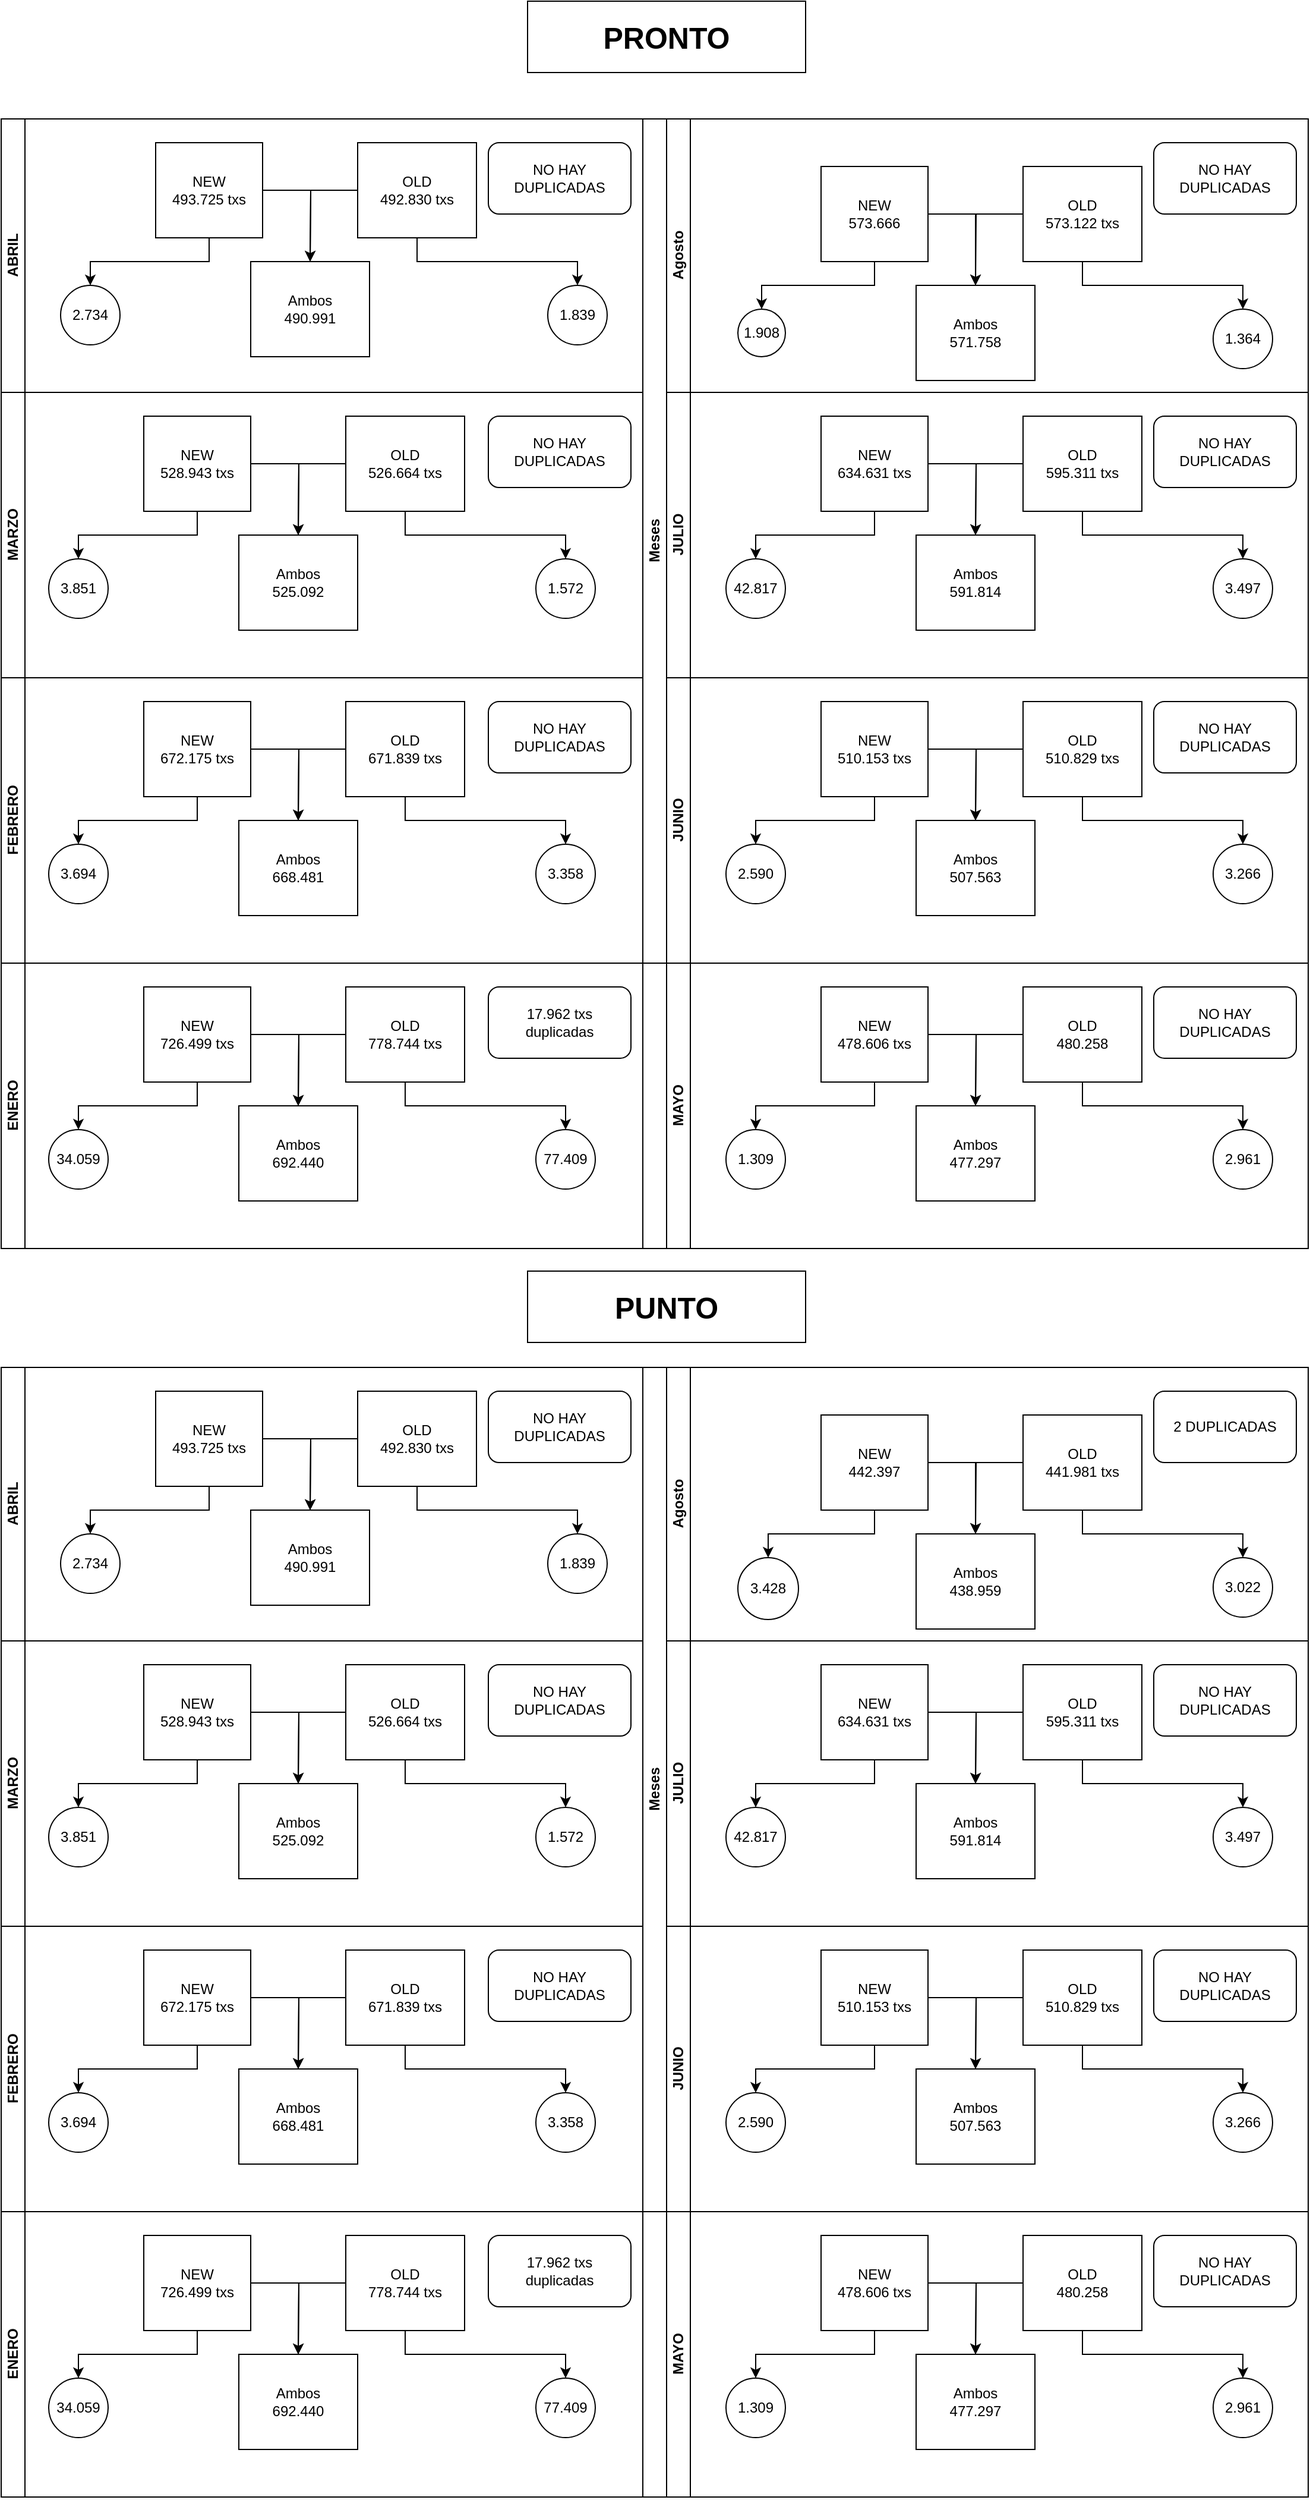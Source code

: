 <mxfile version="21.7.5" type="github">
  <diagram id="prtHgNgQTEPvFCAcTncT" name="Page-1">
    <mxGraphModel dx="2983" dy="1168" grid="0" gridSize="10" guides="1" tooltips="1" connect="1" arrows="1" fold="1" page="0" pageScale="1" pageWidth="827" pageHeight="1169" background="#FFFFFF" math="0" shadow="0">
      <root>
        <mxCell id="0" />
        <mxCell id="1" parent="0" />
        <mxCell id="dNxyNK7c78bLwvsdeMH5-19" value="Meses" style="swimlane;html=1;childLayout=stackLayout;resizeParent=1;resizeParentMax=0;horizontal=0;startSize=20;horizontalStack=0;" parent="1" vertex="1">
          <mxGeometry x="120" y="130" width="560" height="710" as="geometry" />
        </mxCell>
        <mxCell id="dNxyNK7c78bLwvsdeMH5-20" value="Agosto" style="swimlane;html=1;startSize=20;horizontal=0;" parent="dNxyNK7c78bLwvsdeMH5-19" vertex="1">
          <mxGeometry x="20" width="540" height="230" as="geometry">
            <mxRectangle x="20" width="430" height="30" as="alternateBounds" />
          </mxGeometry>
        </mxCell>
        <mxCell id="dNxyNK7c78bLwvsdeMH5-23" value="1.908" style="ellipse;whiteSpace=wrap;html=1;" parent="dNxyNK7c78bLwvsdeMH5-20" vertex="1">
          <mxGeometry x="60" y="160" width="40" height="40" as="geometry" />
        </mxCell>
        <mxCell id="cmb3pofcOGrc_Z4E56Mk-3" style="edgeStyle=orthogonalEdgeStyle;rounded=0;orthogonalLoop=1;jettySize=auto;html=1;exitX=0.5;exitY=1;exitDx=0;exitDy=0;entryX=0.5;entryY=0;entryDx=0;entryDy=0;" parent="dNxyNK7c78bLwvsdeMH5-20" source="dNxyNK7c78bLwvsdeMH5-24" target="dNxyNK7c78bLwvsdeMH5-23" edge="1">
          <mxGeometry relative="1" as="geometry" />
        </mxCell>
        <mxCell id="cmb3pofcOGrc_Z4E56Mk-10" style="edgeStyle=orthogonalEdgeStyle;rounded=0;orthogonalLoop=1;jettySize=auto;html=1;exitX=1;exitY=0.5;exitDx=0;exitDy=0;entryX=0.5;entryY=0;entryDx=0;entryDy=0;" parent="dNxyNK7c78bLwvsdeMH5-20" source="dNxyNK7c78bLwvsdeMH5-24" target="cmb3pofcOGrc_Z4E56Mk-6" edge="1">
          <mxGeometry relative="1" as="geometry" />
        </mxCell>
        <mxCell id="dNxyNK7c78bLwvsdeMH5-24" value="NEW&lt;br&gt;573.666" style="rounded=0;whiteSpace=wrap;html=1;fontFamily=Helvetica;fontSize=12;fontColor=#000000;align=center;" parent="dNxyNK7c78bLwvsdeMH5-20" vertex="1">
          <mxGeometry x="130" y="40" width="90" height="80" as="geometry" />
        </mxCell>
        <mxCell id="cmb3pofcOGrc_Z4E56Mk-5" style="edgeStyle=orthogonalEdgeStyle;rounded=0;orthogonalLoop=1;jettySize=auto;html=1;exitX=0.5;exitY=1;exitDx=0;exitDy=0;entryX=0.5;entryY=0;entryDx=0;entryDy=0;" parent="dNxyNK7c78bLwvsdeMH5-20" source="dNxyNK7c78bLwvsdeMH5-30" target="dNxyNK7c78bLwvsdeMH5-32" edge="1">
          <mxGeometry relative="1" as="geometry" />
        </mxCell>
        <mxCell id="cmb3pofcOGrc_Z4E56Mk-11" style="edgeStyle=orthogonalEdgeStyle;rounded=0;orthogonalLoop=1;jettySize=auto;html=1;exitX=0;exitY=0.5;exitDx=0;exitDy=0;" parent="dNxyNK7c78bLwvsdeMH5-20" source="dNxyNK7c78bLwvsdeMH5-30" edge="1">
          <mxGeometry relative="1" as="geometry">
            <mxPoint x="260" y="140" as="targetPoint" />
          </mxGeometry>
        </mxCell>
        <mxCell id="dNxyNK7c78bLwvsdeMH5-30" value="OLD&lt;br&gt;573.122&amp;nbsp;txs" style="rounded=0;whiteSpace=wrap;html=1;fontFamily=Helvetica;fontSize=12;fontColor=#000000;align=center;" parent="dNxyNK7c78bLwvsdeMH5-20" vertex="1">
          <mxGeometry x="300" y="40" width="100" height="80" as="geometry" />
        </mxCell>
        <mxCell id="dNxyNK7c78bLwvsdeMH5-32" value="1.364" style="ellipse;whiteSpace=wrap;html=1;" parent="dNxyNK7c78bLwvsdeMH5-20" vertex="1">
          <mxGeometry x="460" y="160" width="50" height="50" as="geometry" />
        </mxCell>
        <mxCell id="cmb3pofcOGrc_Z4E56Mk-6" value="Ambos&lt;br&gt;571.758" style="rounded=0;whiteSpace=wrap;html=1;fontFamily=Helvetica;fontSize=12;fontColor=#000000;align=center;" parent="dNxyNK7c78bLwvsdeMH5-20" vertex="1">
          <mxGeometry x="210" y="140" width="100" height="80" as="geometry" />
        </mxCell>
        <mxCell id="cmb3pofcOGrc_Z4E56Mk-22" value="NO HAY DUPLICADAS" style="rounded=1;whiteSpace=wrap;html=1;" parent="dNxyNK7c78bLwvsdeMH5-20" vertex="1">
          <mxGeometry x="410" y="20" width="120" height="60" as="geometry" />
        </mxCell>
        <mxCell id="dNxyNK7c78bLwvsdeMH5-21" value="JULIO&lt;br&gt;" style="swimlane;html=1;startSize=20;horizontal=0;" parent="dNxyNK7c78bLwvsdeMH5-19" vertex="1">
          <mxGeometry x="20" y="230" width="540" height="240" as="geometry" />
        </mxCell>
        <mxCell id="cmb3pofcOGrc_Z4E56Mk-13" value="42.817" style="ellipse;whiteSpace=wrap;html=1;" parent="dNxyNK7c78bLwvsdeMH5-21" vertex="1">
          <mxGeometry x="50" y="140" width="50" height="50" as="geometry" />
        </mxCell>
        <mxCell id="cmb3pofcOGrc_Z4E56Mk-14" style="edgeStyle=orthogonalEdgeStyle;rounded=0;orthogonalLoop=1;jettySize=auto;html=1;exitX=0.5;exitY=1;exitDx=0;exitDy=0;entryX=0.5;entryY=0;entryDx=0;entryDy=0;" parent="dNxyNK7c78bLwvsdeMH5-21" source="cmb3pofcOGrc_Z4E56Mk-16" target="cmb3pofcOGrc_Z4E56Mk-13" edge="1">
          <mxGeometry relative="1" as="geometry" />
        </mxCell>
        <mxCell id="cmb3pofcOGrc_Z4E56Mk-15" style="edgeStyle=orthogonalEdgeStyle;rounded=0;orthogonalLoop=1;jettySize=auto;html=1;exitX=1;exitY=0.5;exitDx=0;exitDy=0;entryX=0.5;entryY=0;entryDx=0;entryDy=0;" parent="dNxyNK7c78bLwvsdeMH5-21" source="cmb3pofcOGrc_Z4E56Mk-16" edge="1">
          <mxGeometry relative="1" as="geometry">
            <mxPoint x="260" y="120" as="targetPoint" />
          </mxGeometry>
        </mxCell>
        <mxCell id="cmb3pofcOGrc_Z4E56Mk-16" value="NEW&lt;br&gt;634.631 txs" style="rounded=0;whiteSpace=wrap;html=1;fontFamily=Helvetica;fontSize=12;fontColor=#000000;align=center;" parent="dNxyNK7c78bLwvsdeMH5-21" vertex="1">
          <mxGeometry x="130" y="20" width="90" height="80" as="geometry" />
        </mxCell>
        <mxCell id="cmb3pofcOGrc_Z4E56Mk-18" style="edgeStyle=orthogonalEdgeStyle;rounded=0;orthogonalLoop=1;jettySize=auto;html=1;exitX=0;exitY=0.5;exitDx=0;exitDy=0;" parent="dNxyNK7c78bLwvsdeMH5-21" source="cmb3pofcOGrc_Z4E56Mk-19" edge="1">
          <mxGeometry relative="1" as="geometry">
            <mxPoint x="260" y="120" as="targetPoint" />
          </mxGeometry>
        </mxCell>
        <mxCell id="cmb3pofcOGrc_Z4E56Mk-19" value="OLD&lt;br&gt;595.311 txs" style="rounded=0;whiteSpace=wrap;html=1;fontFamily=Helvetica;fontSize=12;fontColor=#000000;align=center;" parent="dNxyNK7c78bLwvsdeMH5-21" vertex="1">
          <mxGeometry x="300" y="20" width="100" height="80" as="geometry" />
        </mxCell>
        <mxCell id="cmb3pofcOGrc_Z4E56Mk-20" value="3.497" style="ellipse;whiteSpace=wrap;html=1;" parent="dNxyNK7c78bLwvsdeMH5-21" vertex="1">
          <mxGeometry x="460" y="140" width="50" height="50" as="geometry" />
        </mxCell>
        <mxCell id="cmb3pofcOGrc_Z4E56Mk-17" style="edgeStyle=orthogonalEdgeStyle;rounded=0;orthogonalLoop=1;jettySize=auto;html=1;exitX=0.5;exitY=1;exitDx=0;exitDy=0;entryX=0.5;entryY=0;entryDx=0;entryDy=0;" parent="dNxyNK7c78bLwvsdeMH5-21" source="cmb3pofcOGrc_Z4E56Mk-19" target="cmb3pofcOGrc_Z4E56Mk-20" edge="1">
          <mxGeometry relative="1" as="geometry" />
        </mxCell>
        <mxCell id="cmb3pofcOGrc_Z4E56Mk-23" value="NO HAY DUPLICADAS" style="rounded=1;whiteSpace=wrap;html=1;" parent="dNxyNK7c78bLwvsdeMH5-21" vertex="1">
          <mxGeometry x="410" y="20" width="120" height="60" as="geometry" />
        </mxCell>
        <mxCell id="cmb3pofcOGrc_Z4E56Mk-24" value="Ambos&lt;br&gt;591.814" style="rounded=0;whiteSpace=wrap;html=1;fontFamily=Helvetica;fontSize=12;fontColor=#000000;align=center;" parent="dNxyNK7c78bLwvsdeMH5-21" vertex="1">
          <mxGeometry x="210" y="120" width="100" height="80" as="geometry" />
        </mxCell>
        <mxCell id="dNxyNK7c78bLwvsdeMH5-22" value="JUNIO" style="swimlane;html=1;startSize=20;horizontal=0;" parent="dNxyNK7c78bLwvsdeMH5-19" vertex="1">
          <mxGeometry x="20" y="470" width="540" height="240" as="geometry" />
        </mxCell>
        <mxCell id="cmb3pofcOGrc_Z4E56Mk-25" value="2.590" style="ellipse;whiteSpace=wrap;html=1;" parent="dNxyNK7c78bLwvsdeMH5-22" vertex="1">
          <mxGeometry x="50" y="140" width="50" height="50" as="geometry" />
        </mxCell>
        <mxCell id="cmb3pofcOGrc_Z4E56Mk-26" style="edgeStyle=orthogonalEdgeStyle;rounded=0;orthogonalLoop=1;jettySize=auto;html=1;exitX=0.5;exitY=1;exitDx=0;exitDy=0;entryX=0.5;entryY=0;entryDx=0;entryDy=0;" parent="dNxyNK7c78bLwvsdeMH5-22" source="cmb3pofcOGrc_Z4E56Mk-28" target="cmb3pofcOGrc_Z4E56Mk-25" edge="1">
          <mxGeometry relative="1" as="geometry" />
        </mxCell>
        <mxCell id="cmb3pofcOGrc_Z4E56Mk-27" style="edgeStyle=orthogonalEdgeStyle;rounded=0;orthogonalLoop=1;jettySize=auto;html=1;exitX=1;exitY=0.5;exitDx=0;exitDy=0;entryX=0.5;entryY=0;entryDx=0;entryDy=0;" parent="dNxyNK7c78bLwvsdeMH5-22" source="cmb3pofcOGrc_Z4E56Mk-28" edge="1">
          <mxGeometry relative="1" as="geometry">
            <mxPoint x="260" y="120" as="targetPoint" />
          </mxGeometry>
        </mxCell>
        <mxCell id="cmb3pofcOGrc_Z4E56Mk-28" value="NEW&lt;br&gt;510.153 txs" style="rounded=0;whiteSpace=wrap;html=1;fontFamily=Helvetica;fontSize=12;fontColor=#000000;align=center;" parent="dNxyNK7c78bLwvsdeMH5-22" vertex="1">
          <mxGeometry x="130" y="20" width="90" height="80" as="geometry" />
        </mxCell>
        <mxCell id="cmb3pofcOGrc_Z4E56Mk-29" style="edgeStyle=orthogonalEdgeStyle;rounded=0;orthogonalLoop=1;jettySize=auto;html=1;exitX=0;exitY=0.5;exitDx=0;exitDy=0;" parent="dNxyNK7c78bLwvsdeMH5-22" source="cmb3pofcOGrc_Z4E56Mk-30" edge="1">
          <mxGeometry relative="1" as="geometry">
            <mxPoint x="260" y="120" as="targetPoint" />
          </mxGeometry>
        </mxCell>
        <mxCell id="cmb3pofcOGrc_Z4E56Mk-30" value="OLD&lt;br&gt;510.829 txs" style="rounded=0;whiteSpace=wrap;html=1;fontFamily=Helvetica;fontSize=12;fontColor=#000000;align=center;" parent="dNxyNK7c78bLwvsdeMH5-22" vertex="1">
          <mxGeometry x="300" y="20" width="100" height="80" as="geometry" />
        </mxCell>
        <mxCell id="cmb3pofcOGrc_Z4E56Mk-31" value="3.266" style="ellipse;whiteSpace=wrap;html=1;" parent="dNxyNK7c78bLwvsdeMH5-22" vertex="1">
          <mxGeometry x="460" y="140" width="50" height="50" as="geometry" />
        </mxCell>
        <mxCell id="cmb3pofcOGrc_Z4E56Mk-32" style="edgeStyle=orthogonalEdgeStyle;rounded=0;orthogonalLoop=1;jettySize=auto;html=1;exitX=0.5;exitY=1;exitDx=0;exitDy=0;entryX=0.5;entryY=0;entryDx=0;entryDy=0;" parent="dNxyNK7c78bLwvsdeMH5-22" source="cmb3pofcOGrc_Z4E56Mk-30" target="cmb3pofcOGrc_Z4E56Mk-31" edge="1">
          <mxGeometry relative="1" as="geometry" />
        </mxCell>
        <mxCell id="cmb3pofcOGrc_Z4E56Mk-33" value="NO HAY DUPLICADAS" style="rounded=1;whiteSpace=wrap;html=1;" parent="dNxyNK7c78bLwvsdeMH5-22" vertex="1">
          <mxGeometry x="410" y="20" width="120" height="60" as="geometry" />
        </mxCell>
        <mxCell id="cmb3pofcOGrc_Z4E56Mk-34" value="Ambos&lt;br&gt;507.563" style="rounded=0;whiteSpace=wrap;html=1;fontFamily=Helvetica;fontSize=12;fontColor=#000000;align=center;" parent="dNxyNK7c78bLwvsdeMH5-22" vertex="1">
          <mxGeometry x="210" y="120" width="100" height="80" as="geometry" />
        </mxCell>
        <mxCell id="cmb3pofcOGrc_Z4E56Mk-35" value="MAYO" style="swimlane;html=1;startSize=20;horizontal=0;" parent="1" vertex="1">
          <mxGeometry x="140" y="840" width="540" height="240" as="geometry" />
        </mxCell>
        <mxCell id="cmb3pofcOGrc_Z4E56Mk-36" value="1.309" style="ellipse;whiteSpace=wrap;html=1;" parent="cmb3pofcOGrc_Z4E56Mk-35" vertex="1">
          <mxGeometry x="50" y="140" width="50" height="50" as="geometry" />
        </mxCell>
        <mxCell id="cmb3pofcOGrc_Z4E56Mk-37" style="edgeStyle=orthogonalEdgeStyle;rounded=0;orthogonalLoop=1;jettySize=auto;html=1;exitX=0.5;exitY=1;exitDx=0;exitDy=0;entryX=0.5;entryY=0;entryDx=0;entryDy=0;" parent="cmb3pofcOGrc_Z4E56Mk-35" source="cmb3pofcOGrc_Z4E56Mk-39" target="cmb3pofcOGrc_Z4E56Mk-36" edge="1">
          <mxGeometry relative="1" as="geometry" />
        </mxCell>
        <mxCell id="cmb3pofcOGrc_Z4E56Mk-38" style="edgeStyle=orthogonalEdgeStyle;rounded=0;orthogonalLoop=1;jettySize=auto;html=1;exitX=1;exitY=0.5;exitDx=0;exitDy=0;entryX=0.5;entryY=0;entryDx=0;entryDy=0;" parent="cmb3pofcOGrc_Z4E56Mk-35" source="cmb3pofcOGrc_Z4E56Mk-39" edge="1">
          <mxGeometry relative="1" as="geometry">
            <mxPoint x="260" y="120" as="targetPoint" />
          </mxGeometry>
        </mxCell>
        <mxCell id="cmb3pofcOGrc_Z4E56Mk-39" value="NEW&lt;br&gt;478.606 txs" style="rounded=0;whiteSpace=wrap;html=1;fontFamily=Helvetica;fontSize=12;fontColor=#000000;align=center;" parent="cmb3pofcOGrc_Z4E56Mk-35" vertex="1">
          <mxGeometry x="130" y="20" width="90" height="80" as="geometry" />
        </mxCell>
        <mxCell id="cmb3pofcOGrc_Z4E56Mk-40" style="edgeStyle=orthogonalEdgeStyle;rounded=0;orthogonalLoop=1;jettySize=auto;html=1;exitX=0;exitY=0.5;exitDx=0;exitDy=0;" parent="cmb3pofcOGrc_Z4E56Mk-35" source="cmb3pofcOGrc_Z4E56Mk-41" edge="1">
          <mxGeometry relative="1" as="geometry">
            <mxPoint x="260" y="120" as="targetPoint" />
          </mxGeometry>
        </mxCell>
        <mxCell id="cmb3pofcOGrc_Z4E56Mk-41" value="OLD&lt;br&gt;480.258" style="rounded=0;whiteSpace=wrap;html=1;fontFamily=Helvetica;fontSize=12;fontColor=#000000;align=center;" parent="cmb3pofcOGrc_Z4E56Mk-35" vertex="1">
          <mxGeometry x="300" y="20" width="100" height="80" as="geometry" />
        </mxCell>
        <mxCell id="cmb3pofcOGrc_Z4E56Mk-42" value="2.961" style="ellipse;whiteSpace=wrap;html=1;" parent="cmb3pofcOGrc_Z4E56Mk-35" vertex="1">
          <mxGeometry x="460" y="140" width="50" height="50" as="geometry" />
        </mxCell>
        <mxCell id="cmb3pofcOGrc_Z4E56Mk-43" style="edgeStyle=orthogonalEdgeStyle;rounded=0;orthogonalLoop=1;jettySize=auto;html=1;exitX=0.5;exitY=1;exitDx=0;exitDy=0;entryX=0.5;entryY=0;entryDx=0;entryDy=0;" parent="cmb3pofcOGrc_Z4E56Mk-35" source="cmb3pofcOGrc_Z4E56Mk-41" target="cmb3pofcOGrc_Z4E56Mk-42" edge="1">
          <mxGeometry relative="1" as="geometry" />
        </mxCell>
        <mxCell id="cmb3pofcOGrc_Z4E56Mk-44" value="NO HAY DUPLICADAS" style="rounded=1;whiteSpace=wrap;html=1;" parent="cmb3pofcOGrc_Z4E56Mk-35" vertex="1">
          <mxGeometry x="410" y="20" width="120" height="60" as="geometry" />
        </mxCell>
        <mxCell id="cmb3pofcOGrc_Z4E56Mk-45" value="Ambos&lt;br&gt;477.297" style="rounded=0;whiteSpace=wrap;html=1;fontFamily=Helvetica;fontSize=12;fontColor=#000000;align=center;" parent="cmb3pofcOGrc_Z4E56Mk-35" vertex="1">
          <mxGeometry x="210" y="120" width="100" height="80" as="geometry" />
        </mxCell>
        <mxCell id="cmb3pofcOGrc_Z4E56Mk-46" value="ABRIL" style="swimlane;html=1;startSize=20;horizontal=0;" parent="1" vertex="1">
          <mxGeometry x="-420" y="130" width="540" height="230" as="geometry" />
        </mxCell>
        <mxCell id="cmb3pofcOGrc_Z4E56Mk-47" value="2.734" style="ellipse;whiteSpace=wrap;html=1;" parent="cmb3pofcOGrc_Z4E56Mk-46" vertex="1">
          <mxGeometry x="50" y="140" width="50" height="50" as="geometry" />
        </mxCell>
        <mxCell id="cmb3pofcOGrc_Z4E56Mk-48" style="edgeStyle=orthogonalEdgeStyle;rounded=0;orthogonalLoop=1;jettySize=auto;html=1;exitX=0.5;exitY=1;exitDx=0;exitDy=0;entryX=0.5;entryY=0;entryDx=0;entryDy=0;" parent="cmb3pofcOGrc_Z4E56Mk-46" source="cmb3pofcOGrc_Z4E56Mk-50" target="cmb3pofcOGrc_Z4E56Mk-47" edge="1">
          <mxGeometry relative="1" as="geometry" />
        </mxCell>
        <mxCell id="cmb3pofcOGrc_Z4E56Mk-49" style="edgeStyle=orthogonalEdgeStyle;rounded=0;orthogonalLoop=1;jettySize=auto;html=1;exitX=1;exitY=0.5;exitDx=0;exitDy=0;entryX=0.5;entryY=0;entryDx=0;entryDy=0;" parent="cmb3pofcOGrc_Z4E56Mk-46" source="cmb3pofcOGrc_Z4E56Mk-50" edge="1">
          <mxGeometry relative="1" as="geometry">
            <mxPoint x="260" y="120" as="targetPoint" />
          </mxGeometry>
        </mxCell>
        <mxCell id="cmb3pofcOGrc_Z4E56Mk-50" value="NEW&lt;br&gt;493.725 txs" style="rounded=0;whiteSpace=wrap;html=1;fontFamily=Helvetica;fontSize=12;fontColor=#000000;align=center;" parent="cmb3pofcOGrc_Z4E56Mk-46" vertex="1">
          <mxGeometry x="130" y="20" width="90" height="80" as="geometry" />
        </mxCell>
        <mxCell id="cmb3pofcOGrc_Z4E56Mk-51" style="edgeStyle=orthogonalEdgeStyle;rounded=0;orthogonalLoop=1;jettySize=auto;html=1;exitX=0;exitY=0.5;exitDx=0;exitDy=0;" parent="cmb3pofcOGrc_Z4E56Mk-46" source="cmb3pofcOGrc_Z4E56Mk-52" edge="1">
          <mxGeometry relative="1" as="geometry">
            <mxPoint x="260" y="120" as="targetPoint" />
          </mxGeometry>
        </mxCell>
        <mxCell id="cmb3pofcOGrc_Z4E56Mk-52" value="OLD&lt;br&gt;492.830 txs" style="rounded=0;whiteSpace=wrap;html=1;fontFamily=Helvetica;fontSize=12;fontColor=#000000;align=center;" parent="cmb3pofcOGrc_Z4E56Mk-46" vertex="1">
          <mxGeometry x="300" y="20" width="100" height="80" as="geometry" />
        </mxCell>
        <mxCell id="cmb3pofcOGrc_Z4E56Mk-53" value="1.839" style="ellipse;whiteSpace=wrap;html=1;" parent="cmb3pofcOGrc_Z4E56Mk-46" vertex="1">
          <mxGeometry x="460" y="140" width="50" height="50" as="geometry" />
        </mxCell>
        <mxCell id="cmb3pofcOGrc_Z4E56Mk-54" style="edgeStyle=orthogonalEdgeStyle;rounded=0;orthogonalLoop=1;jettySize=auto;html=1;exitX=0.5;exitY=1;exitDx=0;exitDy=0;entryX=0.5;entryY=0;entryDx=0;entryDy=0;" parent="cmb3pofcOGrc_Z4E56Mk-46" source="cmb3pofcOGrc_Z4E56Mk-52" target="cmb3pofcOGrc_Z4E56Mk-53" edge="1">
          <mxGeometry relative="1" as="geometry" />
        </mxCell>
        <mxCell id="cmb3pofcOGrc_Z4E56Mk-55" value="NO HAY DUPLICADAS" style="rounded=1;whiteSpace=wrap;html=1;" parent="cmb3pofcOGrc_Z4E56Mk-46" vertex="1">
          <mxGeometry x="410" y="20" width="120" height="60" as="geometry" />
        </mxCell>
        <mxCell id="cmb3pofcOGrc_Z4E56Mk-56" value="Ambos&lt;br&gt;490.991" style="rounded=0;whiteSpace=wrap;html=1;fontFamily=Helvetica;fontSize=12;fontColor=#000000;align=center;" parent="cmb3pofcOGrc_Z4E56Mk-46" vertex="1">
          <mxGeometry x="210" y="120" width="100" height="80" as="geometry" />
        </mxCell>
        <mxCell id="cmb3pofcOGrc_Z4E56Mk-57" value="MARZO" style="swimlane;html=1;startSize=20;horizontal=0;" parent="1" vertex="1">
          <mxGeometry x="-420" y="360" width="540" height="240" as="geometry">
            <mxRectangle x="-420" y="120" width="40" height="70" as="alternateBounds" />
          </mxGeometry>
        </mxCell>
        <mxCell id="cmb3pofcOGrc_Z4E56Mk-58" value="3.851" style="ellipse;whiteSpace=wrap;html=1;" parent="cmb3pofcOGrc_Z4E56Mk-57" vertex="1">
          <mxGeometry x="40" y="140" width="50" height="50" as="geometry" />
        </mxCell>
        <mxCell id="cmb3pofcOGrc_Z4E56Mk-59" style="edgeStyle=orthogonalEdgeStyle;rounded=0;orthogonalLoop=1;jettySize=auto;html=1;exitX=0.5;exitY=1;exitDx=0;exitDy=0;entryX=0.5;entryY=0;entryDx=0;entryDy=0;" parent="cmb3pofcOGrc_Z4E56Mk-57" source="cmb3pofcOGrc_Z4E56Mk-61" target="cmb3pofcOGrc_Z4E56Mk-58" edge="1">
          <mxGeometry relative="1" as="geometry" />
        </mxCell>
        <mxCell id="cmb3pofcOGrc_Z4E56Mk-60" style="edgeStyle=orthogonalEdgeStyle;rounded=0;orthogonalLoop=1;jettySize=auto;html=1;exitX=1;exitY=0.5;exitDx=0;exitDy=0;entryX=0.5;entryY=0;entryDx=0;entryDy=0;" parent="cmb3pofcOGrc_Z4E56Mk-57" source="cmb3pofcOGrc_Z4E56Mk-61" edge="1">
          <mxGeometry relative="1" as="geometry">
            <mxPoint x="250" y="120" as="targetPoint" />
          </mxGeometry>
        </mxCell>
        <mxCell id="cmb3pofcOGrc_Z4E56Mk-61" value="NEW&lt;br&gt;528.943 txs" style="rounded=0;whiteSpace=wrap;html=1;fontFamily=Helvetica;fontSize=12;fontColor=#000000;align=center;" parent="cmb3pofcOGrc_Z4E56Mk-57" vertex="1">
          <mxGeometry x="120" y="20" width="90" height="80" as="geometry" />
        </mxCell>
        <mxCell id="cmb3pofcOGrc_Z4E56Mk-62" style="edgeStyle=orthogonalEdgeStyle;rounded=0;orthogonalLoop=1;jettySize=auto;html=1;exitX=0;exitY=0.5;exitDx=0;exitDy=0;" parent="cmb3pofcOGrc_Z4E56Mk-57" source="cmb3pofcOGrc_Z4E56Mk-63" edge="1">
          <mxGeometry relative="1" as="geometry">
            <mxPoint x="250" y="120" as="targetPoint" />
          </mxGeometry>
        </mxCell>
        <mxCell id="cmb3pofcOGrc_Z4E56Mk-63" value="OLD&lt;br&gt;526.664 txs" style="rounded=0;whiteSpace=wrap;html=1;fontFamily=Helvetica;fontSize=12;fontColor=#000000;align=center;" parent="cmb3pofcOGrc_Z4E56Mk-57" vertex="1">
          <mxGeometry x="290" y="20" width="100" height="80" as="geometry" />
        </mxCell>
        <mxCell id="cmb3pofcOGrc_Z4E56Mk-64" value="1.572" style="ellipse;whiteSpace=wrap;html=1;" parent="cmb3pofcOGrc_Z4E56Mk-57" vertex="1">
          <mxGeometry x="450" y="140" width="50" height="50" as="geometry" />
        </mxCell>
        <mxCell id="cmb3pofcOGrc_Z4E56Mk-65" style="edgeStyle=orthogonalEdgeStyle;rounded=0;orthogonalLoop=1;jettySize=auto;html=1;exitX=0.5;exitY=1;exitDx=0;exitDy=0;entryX=0.5;entryY=0;entryDx=0;entryDy=0;" parent="cmb3pofcOGrc_Z4E56Mk-57" source="cmb3pofcOGrc_Z4E56Mk-63" target="cmb3pofcOGrc_Z4E56Mk-64" edge="1">
          <mxGeometry relative="1" as="geometry" />
        </mxCell>
        <mxCell id="cmb3pofcOGrc_Z4E56Mk-66" value="NO HAY DUPLICADAS" style="rounded=1;whiteSpace=wrap;html=1;" parent="cmb3pofcOGrc_Z4E56Mk-57" vertex="1">
          <mxGeometry x="410" y="20" width="120" height="60" as="geometry" />
        </mxCell>
        <mxCell id="cmb3pofcOGrc_Z4E56Mk-67" value="Ambos&lt;br&gt;525.092" style="rounded=0;whiteSpace=wrap;html=1;fontFamily=Helvetica;fontSize=12;fontColor=#000000;align=center;" parent="cmb3pofcOGrc_Z4E56Mk-57" vertex="1">
          <mxGeometry x="200" y="120" width="100" height="80" as="geometry" />
        </mxCell>
        <mxCell id="cmb3pofcOGrc_Z4E56Mk-68" value="FEBRERO" style="swimlane;html=1;startSize=20;horizontal=0;" parent="1" vertex="1">
          <mxGeometry x="-420" y="600" width="540" height="240" as="geometry">
            <mxRectangle x="-420" y="120" width="40" height="70" as="alternateBounds" />
          </mxGeometry>
        </mxCell>
        <mxCell id="cmb3pofcOGrc_Z4E56Mk-69" value="3.694" style="ellipse;whiteSpace=wrap;html=1;" parent="cmb3pofcOGrc_Z4E56Mk-68" vertex="1">
          <mxGeometry x="40" y="140" width="50" height="50" as="geometry" />
        </mxCell>
        <mxCell id="cmb3pofcOGrc_Z4E56Mk-70" style="edgeStyle=orthogonalEdgeStyle;rounded=0;orthogonalLoop=1;jettySize=auto;html=1;exitX=0.5;exitY=1;exitDx=0;exitDy=0;entryX=0.5;entryY=0;entryDx=0;entryDy=0;" parent="cmb3pofcOGrc_Z4E56Mk-68" source="cmb3pofcOGrc_Z4E56Mk-72" target="cmb3pofcOGrc_Z4E56Mk-69" edge="1">
          <mxGeometry relative="1" as="geometry" />
        </mxCell>
        <mxCell id="cmb3pofcOGrc_Z4E56Mk-71" style="edgeStyle=orthogonalEdgeStyle;rounded=0;orthogonalLoop=1;jettySize=auto;html=1;exitX=1;exitY=0.5;exitDx=0;exitDy=0;entryX=0.5;entryY=0;entryDx=0;entryDy=0;" parent="cmb3pofcOGrc_Z4E56Mk-68" source="cmb3pofcOGrc_Z4E56Mk-72" edge="1">
          <mxGeometry relative="1" as="geometry">
            <mxPoint x="250" y="120" as="targetPoint" />
          </mxGeometry>
        </mxCell>
        <mxCell id="cmb3pofcOGrc_Z4E56Mk-72" value="NEW&lt;br&gt;672.175 txs" style="rounded=0;whiteSpace=wrap;html=1;fontFamily=Helvetica;fontSize=12;fontColor=#000000;align=center;" parent="cmb3pofcOGrc_Z4E56Mk-68" vertex="1">
          <mxGeometry x="120" y="20" width="90" height="80" as="geometry" />
        </mxCell>
        <mxCell id="cmb3pofcOGrc_Z4E56Mk-73" style="edgeStyle=orthogonalEdgeStyle;rounded=0;orthogonalLoop=1;jettySize=auto;html=1;exitX=0;exitY=0.5;exitDx=0;exitDy=0;" parent="cmb3pofcOGrc_Z4E56Mk-68" source="cmb3pofcOGrc_Z4E56Mk-74" edge="1">
          <mxGeometry relative="1" as="geometry">
            <mxPoint x="250" y="120" as="targetPoint" />
          </mxGeometry>
        </mxCell>
        <mxCell id="cmb3pofcOGrc_Z4E56Mk-74" value="OLD&lt;br&gt;671.839&amp;nbsp;txs" style="rounded=0;whiteSpace=wrap;html=1;fontFamily=Helvetica;fontSize=12;fontColor=#000000;align=center;" parent="cmb3pofcOGrc_Z4E56Mk-68" vertex="1">
          <mxGeometry x="290" y="20" width="100" height="80" as="geometry" />
        </mxCell>
        <mxCell id="cmb3pofcOGrc_Z4E56Mk-75" value="3.358" style="ellipse;whiteSpace=wrap;html=1;" parent="cmb3pofcOGrc_Z4E56Mk-68" vertex="1">
          <mxGeometry x="450" y="140" width="50" height="50" as="geometry" />
        </mxCell>
        <mxCell id="cmb3pofcOGrc_Z4E56Mk-76" style="edgeStyle=orthogonalEdgeStyle;rounded=0;orthogonalLoop=1;jettySize=auto;html=1;exitX=0.5;exitY=1;exitDx=0;exitDy=0;entryX=0.5;entryY=0;entryDx=0;entryDy=0;" parent="cmb3pofcOGrc_Z4E56Mk-68" source="cmb3pofcOGrc_Z4E56Mk-74" target="cmb3pofcOGrc_Z4E56Mk-75" edge="1">
          <mxGeometry relative="1" as="geometry" />
        </mxCell>
        <mxCell id="cmb3pofcOGrc_Z4E56Mk-77" value="NO HAY DUPLICADAS" style="rounded=1;whiteSpace=wrap;html=1;" parent="cmb3pofcOGrc_Z4E56Mk-68" vertex="1">
          <mxGeometry x="410" y="20" width="120" height="60" as="geometry" />
        </mxCell>
        <mxCell id="cmb3pofcOGrc_Z4E56Mk-78" value="Ambos&lt;br&gt;668.481" style="rounded=0;whiteSpace=wrap;html=1;fontFamily=Helvetica;fontSize=12;fontColor=#000000;align=center;" parent="cmb3pofcOGrc_Z4E56Mk-68" vertex="1">
          <mxGeometry x="200" y="120" width="100" height="80" as="geometry" />
        </mxCell>
        <mxCell id="cmb3pofcOGrc_Z4E56Mk-79" value="ENERO" style="swimlane;html=1;startSize=20;horizontal=0;" parent="1" vertex="1">
          <mxGeometry x="-420" y="840" width="540" height="240" as="geometry">
            <mxRectangle x="-420" y="120" width="40" height="70" as="alternateBounds" />
          </mxGeometry>
        </mxCell>
        <mxCell id="cmb3pofcOGrc_Z4E56Mk-80" value="34.059" style="ellipse;whiteSpace=wrap;html=1;" parent="cmb3pofcOGrc_Z4E56Mk-79" vertex="1">
          <mxGeometry x="40" y="140" width="50" height="50" as="geometry" />
        </mxCell>
        <mxCell id="cmb3pofcOGrc_Z4E56Mk-81" style="edgeStyle=orthogonalEdgeStyle;rounded=0;orthogonalLoop=1;jettySize=auto;html=1;exitX=0.5;exitY=1;exitDx=0;exitDy=0;entryX=0.5;entryY=0;entryDx=0;entryDy=0;" parent="cmb3pofcOGrc_Z4E56Mk-79" source="cmb3pofcOGrc_Z4E56Mk-83" target="cmb3pofcOGrc_Z4E56Mk-80" edge="1">
          <mxGeometry relative="1" as="geometry" />
        </mxCell>
        <mxCell id="cmb3pofcOGrc_Z4E56Mk-82" style="edgeStyle=orthogonalEdgeStyle;rounded=0;orthogonalLoop=1;jettySize=auto;html=1;exitX=1;exitY=0.5;exitDx=0;exitDy=0;entryX=0.5;entryY=0;entryDx=0;entryDy=0;" parent="cmb3pofcOGrc_Z4E56Mk-79" source="cmb3pofcOGrc_Z4E56Mk-83" edge="1">
          <mxGeometry relative="1" as="geometry">
            <mxPoint x="250" y="120" as="targetPoint" />
          </mxGeometry>
        </mxCell>
        <mxCell id="cmb3pofcOGrc_Z4E56Mk-83" value="NEW&lt;br&gt;726.499 txs" style="rounded=0;whiteSpace=wrap;html=1;fontFamily=Helvetica;fontSize=12;fontColor=#000000;align=center;" parent="cmb3pofcOGrc_Z4E56Mk-79" vertex="1">
          <mxGeometry x="120" y="20" width="90" height="80" as="geometry" />
        </mxCell>
        <mxCell id="cmb3pofcOGrc_Z4E56Mk-84" style="edgeStyle=orthogonalEdgeStyle;rounded=0;orthogonalLoop=1;jettySize=auto;html=1;exitX=0;exitY=0.5;exitDx=0;exitDy=0;" parent="cmb3pofcOGrc_Z4E56Mk-79" source="cmb3pofcOGrc_Z4E56Mk-85" edge="1">
          <mxGeometry relative="1" as="geometry">
            <mxPoint x="250" y="120" as="targetPoint" />
          </mxGeometry>
        </mxCell>
        <mxCell id="cmb3pofcOGrc_Z4E56Mk-85" value="OLD&lt;br&gt;778.744&amp;nbsp;txs" style="rounded=0;whiteSpace=wrap;html=1;fontFamily=Helvetica;fontSize=12;fontColor=#000000;align=center;" parent="cmb3pofcOGrc_Z4E56Mk-79" vertex="1">
          <mxGeometry x="290" y="20" width="100" height="80" as="geometry" />
        </mxCell>
        <mxCell id="cmb3pofcOGrc_Z4E56Mk-86" value="77.409" style="ellipse;whiteSpace=wrap;html=1;" parent="cmb3pofcOGrc_Z4E56Mk-79" vertex="1">
          <mxGeometry x="450" y="140" width="50" height="50" as="geometry" />
        </mxCell>
        <mxCell id="cmb3pofcOGrc_Z4E56Mk-87" style="edgeStyle=orthogonalEdgeStyle;rounded=0;orthogonalLoop=1;jettySize=auto;html=1;exitX=0.5;exitY=1;exitDx=0;exitDy=0;entryX=0.5;entryY=0;entryDx=0;entryDy=0;" parent="cmb3pofcOGrc_Z4E56Mk-79" source="cmb3pofcOGrc_Z4E56Mk-85" target="cmb3pofcOGrc_Z4E56Mk-86" edge="1">
          <mxGeometry relative="1" as="geometry" />
        </mxCell>
        <mxCell id="cmb3pofcOGrc_Z4E56Mk-88" value="17.962 txs &lt;br&gt;duplicadas" style="rounded=1;whiteSpace=wrap;html=1;" parent="cmb3pofcOGrc_Z4E56Mk-79" vertex="1">
          <mxGeometry x="410" y="20" width="120" height="60" as="geometry" />
        </mxCell>
        <mxCell id="cmb3pofcOGrc_Z4E56Mk-89" value="Ambos&lt;br&gt;692.440" style="rounded=0;whiteSpace=wrap;html=1;fontFamily=Helvetica;fontSize=12;fontColor=#000000;align=center;" parent="cmb3pofcOGrc_Z4E56Mk-79" vertex="1">
          <mxGeometry x="200" y="120" width="100" height="80" as="geometry" />
        </mxCell>
        <mxCell id="cmb3pofcOGrc_Z4E56Mk-92" value="" style="endArrow=none;html=1;rounded=0;exitX=0;exitY=1;exitDx=0;exitDy=0;entryX=1;entryY=1;entryDx=0;entryDy=0;" parent="1" source="cmb3pofcOGrc_Z4E56Mk-35" target="cmb3pofcOGrc_Z4E56Mk-79" edge="1">
          <mxGeometry width="50" height="50" relative="1" as="geometry">
            <mxPoint x="-10" y="920" as="sourcePoint" />
            <mxPoint x="40" y="870" as="targetPoint" />
          </mxGeometry>
        </mxCell>
        <mxCell id="O0cyfB0DOrAMoWL5NbIC-543" value="Meses" style="swimlane;html=1;childLayout=stackLayout;resizeParent=1;resizeParentMax=0;horizontal=0;startSize=20;horizontalStack=0;" vertex="1" parent="1">
          <mxGeometry x="120" y="1180" width="560" height="710" as="geometry" />
        </mxCell>
        <mxCell id="O0cyfB0DOrAMoWL5NbIC-544" value="Agosto" style="swimlane;html=1;startSize=20;horizontal=0;" vertex="1" parent="O0cyfB0DOrAMoWL5NbIC-543">
          <mxGeometry x="20" width="540" height="230" as="geometry">
            <mxRectangle x="20" width="430" height="30" as="alternateBounds" />
          </mxGeometry>
        </mxCell>
        <mxCell id="O0cyfB0DOrAMoWL5NbIC-545" value="3.428" style="ellipse;whiteSpace=wrap;html=1;" vertex="1" parent="O0cyfB0DOrAMoWL5NbIC-544">
          <mxGeometry x="60" y="160" width="51" height="52" as="geometry" />
        </mxCell>
        <mxCell id="O0cyfB0DOrAMoWL5NbIC-546" style="edgeStyle=orthogonalEdgeStyle;rounded=0;orthogonalLoop=1;jettySize=auto;html=1;exitX=0.5;exitY=1;exitDx=0;exitDy=0;entryX=0.5;entryY=0;entryDx=0;entryDy=0;" edge="1" parent="O0cyfB0DOrAMoWL5NbIC-544" source="O0cyfB0DOrAMoWL5NbIC-548" target="O0cyfB0DOrAMoWL5NbIC-545">
          <mxGeometry relative="1" as="geometry" />
        </mxCell>
        <mxCell id="O0cyfB0DOrAMoWL5NbIC-547" style="edgeStyle=orthogonalEdgeStyle;rounded=0;orthogonalLoop=1;jettySize=auto;html=1;exitX=1;exitY=0.5;exitDx=0;exitDy=0;entryX=0.5;entryY=0;entryDx=0;entryDy=0;" edge="1" parent="O0cyfB0DOrAMoWL5NbIC-544" source="O0cyfB0DOrAMoWL5NbIC-548" target="O0cyfB0DOrAMoWL5NbIC-553">
          <mxGeometry relative="1" as="geometry" />
        </mxCell>
        <mxCell id="O0cyfB0DOrAMoWL5NbIC-548" value="NEW&lt;br&gt;442.397" style="rounded=0;whiteSpace=wrap;html=1;fontFamily=Helvetica;fontSize=12;fontColor=#000000;align=center;" vertex="1" parent="O0cyfB0DOrAMoWL5NbIC-544">
          <mxGeometry x="130" y="40" width="90" height="80" as="geometry" />
        </mxCell>
        <mxCell id="O0cyfB0DOrAMoWL5NbIC-549" style="edgeStyle=orthogonalEdgeStyle;rounded=0;orthogonalLoop=1;jettySize=auto;html=1;exitX=0.5;exitY=1;exitDx=0;exitDy=0;entryX=0.5;entryY=0;entryDx=0;entryDy=0;" edge="1" parent="O0cyfB0DOrAMoWL5NbIC-544" source="O0cyfB0DOrAMoWL5NbIC-551" target="O0cyfB0DOrAMoWL5NbIC-552">
          <mxGeometry relative="1" as="geometry" />
        </mxCell>
        <mxCell id="O0cyfB0DOrAMoWL5NbIC-550" style="edgeStyle=orthogonalEdgeStyle;rounded=0;orthogonalLoop=1;jettySize=auto;html=1;exitX=0;exitY=0.5;exitDx=0;exitDy=0;" edge="1" parent="O0cyfB0DOrAMoWL5NbIC-544" source="O0cyfB0DOrAMoWL5NbIC-551">
          <mxGeometry relative="1" as="geometry">
            <mxPoint x="260" y="140" as="targetPoint" />
          </mxGeometry>
        </mxCell>
        <mxCell id="O0cyfB0DOrAMoWL5NbIC-551" value="OLD&lt;br&gt;441.981 txs" style="rounded=0;whiteSpace=wrap;html=1;fontFamily=Helvetica;fontSize=12;fontColor=#000000;align=center;" vertex="1" parent="O0cyfB0DOrAMoWL5NbIC-544">
          <mxGeometry x="300" y="40" width="100" height="80" as="geometry" />
        </mxCell>
        <mxCell id="O0cyfB0DOrAMoWL5NbIC-552" value="3.022" style="ellipse;whiteSpace=wrap;html=1;" vertex="1" parent="O0cyfB0DOrAMoWL5NbIC-544">
          <mxGeometry x="460" y="160" width="50" height="50" as="geometry" />
        </mxCell>
        <mxCell id="O0cyfB0DOrAMoWL5NbIC-553" value="Ambos&lt;br&gt;438.959" style="rounded=0;whiteSpace=wrap;html=1;fontFamily=Helvetica;fontSize=12;fontColor=#000000;align=center;" vertex="1" parent="O0cyfB0DOrAMoWL5NbIC-544">
          <mxGeometry x="210" y="140" width="100" height="80" as="geometry" />
        </mxCell>
        <mxCell id="O0cyfB0DOrAMoWL5NbIC-554" value="2 DUPLICADAS" style="rounded=1;whiteSpace=wrap;html=1;" vertex="1" parent="O0cyfB0DOrAMoWL5NbIC-544">
          <mxGeometry x="410" y="20" width="120" height="60" as="geometry" />
        </mxCell>
        <mxCell id="O0cyfB0DOrAMoWL5NbIC-555" value="JULIO&lt;br&gt;" style="swimlane;html=1;startSize=20;horizontal=0;" vertex="1" parent="O0cyfB0DOrAMoWL5NbIC-543">
          <mxGeometry x="20" y="230" width="540" height="240" as="geometry" />
        </mxCell>
        <mxCell id="O0cyfB0DOrAMoWL5NbIC-556" value="42.817" style="ellipse;whiteSpace=wrap;html=1;" vertex="1" parent="O0cyfB0DOrAMoWL5NbIC-555">
          <mxGeometry x="50" y="140" width="50" height="50" as="geometry" />
        </mxCell>
        <mxCell id="O0cyfB0DOrAMoWL5NbIC-557" style="edgeStyle=orthogonalEdgeStyle;rounded=0;orthogonalLoop=1;jettySize=auto;html=1;exitX=0.5;exitY=1;exitDx=0;exitDy=0;entryX=0.5;entryY=0;entryDx=0;entryDy=0;" edge="1" parent="O0cyfB0DOrAMoWL5NbIC-555" source="O0cyfB0DOrAMoWL5NbIC-559" target="O0cyfB0DOrAMoWL5NbIC-556">
          <mxGeometry relative="1" as="geometry" />
        </mxCell>
        <mxCell id="O0cyfB0DOrAMoWL5NbIC-558" style="edgeStyle=orthogonalEdgeStyle;rounded=0;orthogonalLoop=1;jettySize=auto;html=1;exitX=1;exitY=0.5;exitDx=0;exitDy=0;entryX=0.5;entryY=0;entryDx=0;entryDy=0;" edge="1" parent="O0cyfB0DOrAMoWL5NbIC-555" source="O0cyfB0DOrAMoWL5NbIC-559">
          <mxGeometry relative="1" as="geometry">
            <mxPoint x="260" y="120" as="targetPoint" />
          </mxGeometry>
        </mxCell>
        <mxCell id="O0cyfB0DOrAMoWL5NbIC-559" value="NEW&lt;br&gt;634.631 txs" style="rounded=0;whiteSpace=wrap;html=1;fontFamily=Helvetica;fontSize=12;fontColor=#000000;align=center;" vertex="1" parent="O0cyfB0DOrAMoWL5NbIC-555">
          <mxGeometry x="130" y="20" width="90" height="80" as="geometry" />
        </mxCell>
        <mxCell id="O0cyfB0DOrAMoWL5NbIC-560" style="edgeStyle=orthogonalEdgeStyle;rounded=0;orthogonalLoop=1;jettySize=auto;html=1;exitX=0;exitY=0.5;exitDx=0;exitDy=0;" edge="1" parent="O0cyfB0DOrAMoWL5NbIC-555" source="O0cyfB0DOrAMoWL5NbIC-561">
          <mxGeometry relative="1" as="geometry">
            <mxPoint x="260" y="120" as="targetPoint" />
          </mxGeometry>
        </mxCell>
        <mxCell id="O0cyfB0DOrAMoWL5NbIC-561" value="OLD&lt;br&gt;595.311 txs" style="rounded=0;whiteSpace=wrap;html=1;fontFamily=Helvetica;fontSize=12;fontColor=#000000;align=center;" vertex="1" parent="O0cyfB0DOrAMoWL5NbIC-555">
          <mxGeometry x="300" y="20" width="100" height="80" as="geometry" />
        </mxCell>
        <mxCell id="O0cyfB0DOrAMoWL5NbIC-562" value="3.497" style="ellipse;whiteSpace=wrap;html=1;" vertex="1" parent="O0cyfB0DOrAMoWL5NbIC-555">
          <mxGeometry x="460" y="140" width="50" height="50" as="geometry" />
        </mxCell>
        <mxCell id="O0cyfB0DOrAMoWL5NbIC-563" style="edgeStyle=orthogonalEdgeStyle;rounded=0;orthogonalLoop=1;jettySize=auto;html=1;exitX=0.5;exitY=1;exitDx=0;exitDy=0;entryX=0.5;entryY=0;entryDx=0;entryDy=0;" edge="1" parent="O0cyfB0DOrAMoWL5NbIC-555" source="O0cyfB0DOrAMoWL5NbIC-561" target="O0cyfB0DOrAMoWL5NbIC-562">
          <mxGeometry relative="1" as="geometry" />
        </mxCell>
        <mxCell id="O0cyfB0DOrAMoWL5NbIC-564" value="NO HAY DUPLICADAS" style="rounded=1;whiteSpace=wrap;html=1;" vertex="1" parent="O0cyfB0DOrAMoWL5NbIC-555">
          <mxGeometry x="410" y="20" width="120" height="60" as="geometry" />
        </mxCell>
        <mxCell id="O0cyfB0DOrAMoWL5NbIC-565" value="Ambos&lt;br&gt;591.814" style="rounded=0;whiteSpace=wrap;html=1;fontFamily=Helvetica;fontSize=12;fontColor=#000000;align=center;" vertex="1" parent="O0cyfB0DOrAMoWL5NbIC-555">
          <mxGeometry x="210" y="120" width="100" height="80" as="geometry" />
        </mxCell>
        <mxCell id="O0cyfB0DOrAMoWL5NbIC-566" value="JUNIO" style="swimlane;html=1;startSize=20;horizontal=0;" vertex="1" parent="O0cyfB0DOrAMoWL5NbIC-543">
          <mxGeometry x="20" y="470" width="540" height="240" as="geometry" />
        </mxCell>
        <mxCell id="O0cyfB0DOrAMoWL5NbIC-567" value="2.590" style="ellipse;whiteSpace=wrap;html=1;" vertex="1" parent="O0cyfB0DOrAMoWL5NbIC-566">
          <mxGeometry x="50" y="140" width="50" height="50" as="geometry" />
        </mxCell>
        <mxCell id="O0cyfB0DOrAMoWL5NbIC-568" style="edgeStyle=orthogonalEdgeStyle;rounded=0;orthogonalLoop=1;jettySize=auto;html=1;exitX=0.5;exitY=1;exitDx=0;exitDy=0;entryX=0.5;entryY=0;entryDx=0;entryDy=0;" edge="1" parent="O0cyfB0DOrAMoWL5NbIC-566" source="O0cyfB0DOrAMoWL5NbIC-570" target="O0cyfB0DOrAMoWL5NbIC-567">
          <mxGeometry relative="1" as="geometry" />
        </mxCell>
        <mxCell id="O0cyfB0DOrAMoWL5NbIC-569" style="edgeStyle=orthogonalEdgeStyle;rounded=0;orthogonalLoop=1;jettySize=auto;html=1;exitX=1;exitY=0.5;exitDx=0;exitDy=0;entryX=0.5;entryY=0;entryDx=0;entryDy=0;" edge="1" parent="O0cyfB0DOrAMoWL5NbIC-566" source="O0cyfB0DOrAMoWL5NbIC-570">
          <mxGeometry relative="1" as="geometry">
            <mxPoint x="260" y="120" as="targetPoint" />
          </mxGeometry>
        </mxCell>
        <mxCell id="O0cyfB0DOrAMoWL5NbIC-570" value="NEW&lt;br&gt;510.153 txs" style="rounded=0;whiteSpace=wrap;html=1;fontFamily=Helvetica;fontSize=12;fontColor=#000000;align=center;" vertex="1" parent="O0cyfB0DOrAMoWL5NbIC-566">
          <mxGeometry x="130" y="20" width="90" height="80" as="geometry" />
        </mxCell>
        <mxCell id="O0cyfB0DOrAMoWL5NbIC-571" style="edgeStyle=orthogonalEdgeStyle;rounded=0;orthogonalLoop=1;jettySize=auto;html=1;exitX=0;exitY=0.5;exitDx=0;exitDy=0;" edge="1" parent="O0cyfB0DOrAMoWL5NbIC-566" source="O0cyfB0DOrAMoWL5NbIC-572">
          <mxGeometry relative="1" as="geometry">
            <mxPoint x="260" y="120" as="targetPoint" />
          </mxGeometry>
        </mxCell>
        <mxCell id="O0cyfB0DOrAMoWL5NbIC-572" value="OLD&lt;br&gt;510.829 txs" style="rounded=0;whiteSpace=wrap;html=1;fontFamily=Helvetica;fontSize=12;fontColor=#000000;align=center;" vertex="1" parent="O0cyfB0DOrAMoWL5NbIC-566">
          <mxGeometry x="300" y="20" width="100" height="80" as="geometry" />
        </mxCell>
        <mxCell id="O0cyfB0DOrAMoWL5NbIC-573" value="3.266" style="ellipse;whiteSpace=wrap;html=1;" vertex="1" parent="O0cyfB0DOrAMoWL5NbIC-566">
          <mxGeometry x="460" y="140" width="50" height="50" as="geometry" />
        </mxCell>
        <mxCell id="O0cyfB0DOrAMoWL5NbIC-574" style="edgeStyle=orthogonalEdgeStyle;rounded=0;orthogonalLoop=1;jettySize=auto;html=1;exitX=0.5;exitY=1;exitDx=0;exitDy=0;entryX=0.5;entryY=0;entryDx=0;entryDy=0;" edge="1" parent="O0cyfB0DOrAMoWL5NbIC-566" source="O0cyfB0DOrAMoWL5NbIC-572" target="O0cyfB0DOrAMoWL5NbIC-573">
          <mxGeometry relative="1" as="geometry" />
        </mxCell>
        <mxCell id="O0cyfB0DOrAMoWL5NbIC-575" value="NO HAY DUPLICADAS" style="rounded=1;whiteSpace=wrap;html=1;" vertex="1" parent="O0cyfB0DOrAMoWL5NbIC-566">
          <mxGeometry x="410" y="20" width="120" height="60" as="geometry" />
        </mxCell>
        <mxCell id="O0cyfB0DOrAMoWL5NbIC-576" value="Ambos&lt;br&gt;507.563" style="rounded=0;whiteSpace=wrap;html=1;fontFamily=Helvetica;fontSize=12;fontColor=#000000;align=center;" vertex="1" parent="O0cyfB0DOrAMoWL5NbIC-566">
          <mxGeometry x="210" y="120" width="100" height="80" as="geometry" />
        </mxCell>
        <mxCell id="O0cyfB0DOrAMoWL5NbIC-577" value="MAYO" style="swimlane;html=1;startSize=20;horizontal=0;" vertex="1" parent="1">
          <mxGeometry x="140" y="1890" width="540" height="240" as="geometry" />
        </mxCell>
        <mxCell id="O0cyfB0DOrAMoWL5NbIC-578" value="1.309" style="ellipse;whiteSpace=wrap;html=1;" vertex="1" parent="O0cyfB0DOrAMoWL5NbIC-577">
          <mxGeometry x="50" y="140" width="50" height="50" as="geometry" />
        </mxCell>
        <mxCell id="O0cyfB0DOrAMoWL5NbIC-579" style="edgeStyle=orthogonalEdgeStyle;rounded=0;orthogonalLoop=1;jettySize=auto;html=1;exitX=0.5;exitY=1;exitDx=0;exitDy=0;entryX=0.5;entryY=0;entryDx=0;entryDy=0;" edge="1" parent="O0cyfB0DOrAMoWL5NbIC-577" source="O0cyfB0DOrAMoWL5NbIC-581" target="O0cyfB0DOrAMoWL5NbIC-578">
          <mxGeometry relative="1" as="geometry" />
        </mxCell>
        <mxCell id="O0cyfB0DOrAMoWL5NbIC-580" style="edgeStyle=orthogonalEdgeStyle;rounded=0;orthogonalLoop=1;jettySize=auto;html=1;exitX=1;exitY=0.5;exitDx=0;exitDy=0;entryX=0.5;entryY=0;entryDx=0;entryDy=0;" edge="1" parent="O0cyfB0DOrAMoWL5NbIC-577" source="O0cyfB0DOrAMoWL5NbIC-581">
          <mxGeometry relative="1" as="geometry">
            <mxPoint x="260" y="120" as="targetPoint" />
          </mxGeometry>
        </mxCell>
        <mxCell id="O0cyfB0DOrAMoWL5NbIC-581" value="NEW&lt;br&gt;478.606 txs" style="rounded=0;whiteSpace=wrap;html=1;fontFamily=Helvetica;fontSize=12;fontColor=#000000;align=center;" vertex="1" parent="O0cyfB0DOrAMoWL5NbIC-577">
          <mxGeometry x="130" y="20" width="90" height="80" as="geometry" />
        </mxCell>
        <mxCell id="O0cyfB0DOrAMoWL5NbIC-582" style="edgeStyle=orthogonalEdgeStyle;rounded=0;orthogonalLoop=1;jettySize=auto;html=1;exitX=0;exitY=0.5;exitDx=0;exitDy=0;" edge="1" parent="O0cyfB0DOrAMoWL5NbIC-577" source="O0cyfB0DOrAMoWL5NbIC-583">
          <mxGeometry relative="1" as="geometry">
            <mxPoint x="260" y="120" as="targetPoint" />
          </mxGeometry>
        </mxCell>
        <mxCell id="O0cyfB0DOrAMoWL5NbIC-583" value="OLD&lt;br&gt;480.258" style="rounded=0;whiteSpace=wrap;html=1;fontFamily=Helvetica;fontSize=12;fontColor=#000000;align=center;" vertex="1" parent="O0cyfB0DOrAMoWL5NbIC-577">
          <mxGeometry x="300" y="20" width="100" height="80" as="geometry" />
        </mxCell>
        <mxCell id="O0cyfB0DOrAMoWL5NbIC-584" value="2.961" style="ellipse;whiteSpace=wrap;html=1;" vertex="1" parent="O0cyfB0DOrAMoWL5NbIC-577">
          <mxGeometry x="460" y="140" width="50" height="50" as="geometry" />
        </mxCell>
        <mxCell id="O0cyfB0DOrAMoWL5NbIC-585" style="edgeStyle=orthogonalEdgeStyle;rounded=0;orthogonalLoop=1;jettySize=auto;html=1;exitX=0.5;exitY=1;exitDx=0;exitDy=0;entryX=0.5;entryY=0;entryDx=0;entryDy=0;" edge="1" parent="O0cyfB0DOrAMoWL5NbIC-577" source="O0cyfB0DOrAMoWL5NbIC-583" target="O0cyfB0DOrAMoWL5NbIC-584">
          <mxGeometry relative="1" as="geometry" />
        </mxCell>
        <mxCell id="O0cyfB0DOrAMoWL5NbIC-586" value="NO HAY DUPLICADAS" style="rounded=1;whiteSpace=wrap;html=1;" vertex="1" parent="O0cyfB0DOrAMoWL5NbIC-577">
          <mxGeometry x="410" y="20" width="120" height="60" as="geometry" />
        </mxCell>
        <mxCell id="O0cyfB0DOrAMoWL5NbIC-587" value="Ambos&lt;br&gt;477.297" style="rounded=0;whiteSpace=wrap;html=1;fontFamily=Helvetica;fontSize=12;fontColor=#000000;align=center;" vertex="1" parent="O0cyfB0DOrAMoWL5NbIC-577">
          <mxGeometry x="210" y="120" width="100" height="80" as="geometry" />
        </mxCell>
        <mxCell id="O0cyfB0DOrAMoWL5NbIC-588" value="ABRIL" style="swimlane;html=1;startSize=20;horizontal=0;" vertex="1" parent="1">
          <mxGeometry x="-420" y="1180" width="540" height="230" as="geometry" />
        </mxCell>
        <mxCell id="O0cyfB0DOrAMoWL5NbIC-589" value="2.734" style="ellipse;whiteSpace=wrap;html=1;" vertex="1" parent="O0cyfB0DOrAMoWL5NbIC-588">
          <mxGeometry x="50" y="140" width="50" height="50" as="geometry" />
        </mxCell>
        <mxCell id="O0cyfB0DOrAMoWL5NbIC-590" style="edgeStyle=orthogonalEdgeStyle;rounded=0;orthogonalLoop=1;jettySize=auto;html=1;exitX=0.5;exitY=1;exitDx=0;exitDy=0;entryX=0.5;entryY=0;entryDx=0;entryDy=0;" edge="1" parent="O0cyfB0DOrAMoWL5NbIC-588" source="O0cyfB0DOrAMoWL5NbIC-592" target="O0cyfB0DOrAMoWL5NbIC-589">
          <mxGeometry relative="1" as="geometry" />
        </mxCell>
        <mxCell id="O0cyfB0DOrAMoWL5NbIC-591" style="edgeStyle=orthogonalEdgeStyle;rounded=0;orthogonalLoop=1;jettySize=auto;html=1;exitX=1;exitY=0.5;exitDx=0;exitDy=0;entryX=0.5;entryY=0;entryDx=0;entryDy=0;" edge="1" parent="O0cyfB0DOrAMoWL5NbIC-588" source="O0cyfB0DOrAMoWL5NbIC-592">
          <mxGeometry relative="1" as="geometry">
            <mxPoint x="260" y="120" as="targetPoint" />
          </mxGeometry>
        </mxCell>
        <mxCell id="O0cyfB0DOrAMoWL5NbIC-592" value="NEW&lt;br&gt;493.725 txs" style="rounded=0;whiteSpace=wrap;html=1;fontFamily=Helvetica;fontSize=12;fontColor=#000000;align=center;" vertex="1" parent="O0cyfB0DOrAMoWL5NbIC-588">
          <mxGeometry x="130" y="20" width="90" height="80" as="geometry" />
        </mxCell>
        <mxCell id="O0cyfB0DOrAMoWL5NbIC-593" style="edgeStyle=orthogonalEdgeStyle;rounded=0;orthogonalLoop=1;jettySize=auto;html=1;exitX=0;exitY=0.5;exitDx=0;exitDy=0;" edge="1" parent="O0cyfB0DOrAMoWL5NbIC-588" source="O0cyfB0DOrAMoWL5NbIC-594">
          <mxGeometry relative="1" as="geometry">
            <mxPoint x="260" y="120" as="targetPoint" />
          </mxGeometry>
        </mxCell>
        <mxCell id="O0cyfB0DOrAMoWL5NbIC-594" value="OLD&lt;br&gt;492.830 txs" style="rounded=0;whiteSpace=wrap;html=1;fontFamily=Helvetica;fontSize=12;fontColor=#000000;align=center;" vertex="1" parent="O0cyfB0DOrAMoWL5NbIC-588">
          <mxGeometry x="300" y="20" width="100" height="80" as="geometry" />
        </mxCell>
        <mxCell id="O0cyfB0DOrAMoWL5NbIC-595" value="1.839" style="ellipse;whiteSpace=wrap;html=1;" vertex="1" parent="O0cyfB0DOrAMoWL5NbIC-588">
          <mxGeometry x="460" y="140" width="50" height="50" as="geometry" />
        </mxCell>
        <mxCell id="O0cyfB0DOrAMoWL5NbIC-596" style="edgeStyle=orthogonalEdgeStyle;rounded=0;orthogonalLoop=1;jettySize=auto;html=1;exitX=0.5;exitY=1;exitDx=0;exitDy=0;entryX=0.5;entryY=0;entryDx=0;entryDy=0;" edge="1" parent="O0cyfB0DOrAMoWL5NbIC-588" source="O0cyfB0DOrAMoWL5NbIC-594" target="O0cyfB0DOrAMoWL5NbIC-595">
          <mxGeometry relative="1" as="geometry" />
        </mxCell>
        <mxCell id="O0cyfB0DOrAMoWL5NbIC-597" value="NO HAY DUPLICADAS" style="rounded=1;whiteSpace=wrap;html=1;" vertex="1" parent="O0cyfB0DOrAMoWL5NbIC-588">
          <mxGeometry x="410" y="20" width="120" height="60" as="geometry" />
        </mxCell>
        <mxCell id="O0cyfB0DOrAMoWL5NbIC-598" value="Ambos&lt;br&gt;490.991" style="rounded=0;whiteSpace=wrap;html=1;fontFamily=Helvetica;fontSize=12;fontColor=#000000;align=center;" vertex="1" parent="O0cyfB0DOrAMoWL5NbIC-588">
          <mxGeometry x="210" y="120" width="100" height="80" as="geometry" />
        </mxCell>
        <mxCell id="O0cyfB0DOrAMoWL5NbIC-599" value="MARZO" style="swimlane;html=1;startSize=20;horizontal=0;" vertex="1" parent="1">
          <mxGeometry x="-420" y="1410" width="540" height="240" as="geometry">
            <mxRectangle x="-420" y="120" width="40" height="70" as="alternateBounds" />
          </mxGeometry>
        </mxCell>
        <mxCell id="O0cyfB0DOrAMoWL5NbIC-600" value="3.851" style="ellipse;whiteSpace=wrap;html=1;" vertex="1" parent="O0cyfB0DOrAMoWL5NbIC-599">
          <mxGeometry x="40" y="140" width="50" height="50" as="geometry" />
        </mxCell>
        <mxCell id="O0cyfB0DOrAMoWL5NbIC-601" style="edgeStyle=orthogonalEdgeStyle;rounded=0;orthogonalLoop=1;jettySize=auto;html=1;exitX=0.5;exitY=1;exitDx=0;exitDy=0;entryX=0.5;entryY=0;entryDx=0;entryDy=0;" edge="1" parent="O0cyfB0DOrAMoWL5NbIC-599" source="O0cyfB0DOrAMoWL5NbIC-603" target="O0cyfB0DOrAMoWL5NbIC-600">
          <mxGeometry relative="1" as="geometry" />
        </mxCell>
        <mxCell id="O0cyfB0DOrAMoWL5NbIC-602" style="edgeStyle=orthogonalEdgeStyle;rounded=0;orthogonalLoop=1;jettySize=auto;html=1;exitX=1;exitY=0.5;exitDx=0;exitDy=0;entryX=0.5;entryY=0;entryDx=0;entryDy=0;" edge="1" parent="O0cyfB0DOrAMoWL5NbIC-599" source="O0cyfB0DOrAMoWL5NbIC-603">
          <mxGeometry relative="1" as="geometry">
            <mxPoint x="250" y="120" as="targetPoint" />
          </mxGeometry>
        </mxCell>
        <mxCell id="O0cyfB0DOrAMoWL5NbIC-603" value="NEW&lt;br&gt;528.943 txs" style="rounded=0;whiteSpace=wrap;html=1;fontFamily=Helvetica;fontSize=12;fontColor=#000000;align=center;" vertex="1" parent="O0cyfB0DOrAMoWL5NbIC-599">
          <mxGeometry x="120" y="20" width="90" height="80" as="geometry" />
        </mxCell>
        <mxCell id="O0cyfB0DOrAMoWL5NbIC-604" style="edgeStyle=orthogonalEdgeStyle;rounded=0;orthogonalLoop=1;jettySize=auto;html=1;exitX=0;exitY=0.5;exitDx=0;exitDy=0;" edge="1" parent="O0cyfB0DOrAMoWL5NbIC-599" source="O0cyfB0DOrAMoWL5NbIC-605">
          <mxGeometry relative="1" as="geometry">
            <mxPoint x="250" y="120" as="targetPoint" />
          </mxGeometry>
        </mxCell>
        <mxCell id="O0cyfB0DOrAMoWL5NbIC-605" value="OLD&lt;br&gt;526.664 txs" style="rounded=0;whiteSpace=wrap;html=1;fontFamily=Helvetica;fontSize=12;fontColor=#000000;align=center;" vertex="1" parent="O0cyfB0DOrAMoWL5NbIC-599">
          <mxGeometry x="290" y="20" width="100" height="80" as="geometry" />
        </mxCell>
        <mxCell id="O0cyfB0DOrAMoWL5NbIC-606" value="1.572" style="ellipse;whiteSpace=wrap;html=1;" vertex="1" parent="O0cyfB0DOrAMoWL5NbIC-599">
          <mxGeometry x="450" y="140" width="50" height="50" as="geometry" />
        </mxCell>
        <mxCell id="O0cyfB0DOrAMoWL5NbIC-607" style="edgeStyle=orthogonalEdgeStyle;rounded=0;orthogonalLoop=1;jettySize=auto;html=1;exitX=0.5;exitY=1;exitDx=0;exitDy=0;entryX=0.5;entryY=0;entryDx=0;entryDy=0;" edge="1" parent="O0cyfB0DOrAMoWL5NbIC-599" source="O0cyfB0DOrAMoWL5NbIC-605" target="O0cyfB0DOrAMoWL5NbIC-606">
          <mxGeometry relative="1" as="geometry" />
        </mxCell>
        <mxCell id="O0cyfB0DOrAMoWL5NbIC-608" value="NO HAY DUPLICADAS" style="rounded=1;whiteSpace=wrap;html=1;" vertex="1" parent="O0cyfB0DOrAMoWL5NbIC-599">
          <mxGeometry x="410" y="20" width="120" height="60" as="geometry" />
        </mxCell>
        <mxCell id="O0cyfB0DOrAMoWL5NbIC-609" value="Ambos&lt;br&gt;525.092" style="rounded=0;whiteSpace=wrap;html=1;fontFamily=Helvetica;fontSize=12;fontColor=#000000;align=center;" vertex="1" parent="O0cyfB0DOrAMoWL5NbIC-599">
          <mxGeometry x="200" y="120" width="100" height="80" as="geometry" />
        </mxCell>
        <mxCell id="O0cyfB0DOrAMoWL5NbIC-610" value="FEBRERO" style="swimlane;html=1;startSize=20;horizontal=0;" vertex="1" parent="1">
          <mxGeometry x="-420" y="1650" width="540" height="240" as="geometry">
            <mxRectangle x="-420" y="120" width="40" height="70" as="alternateBounds" />
          </mxGeometry>
        </mxCell>
        <mxCell id="O0cyfB0DOrAMoWL5NbIC-611" value="3.694" style="ellipse;whiteSpace=wrap;html=1;" vertex="1" parent="O0cyfB0DOrAMoWL5NbIC-610">
          <mxGeometry x="40" y="140" width="50" height="50" as="geometry" />
        </mxCell>
        <mxCell id="O0cyfB0DOrAMoWL5NbIC-612" style="edgeStyle=orthogonalEdgeStyle;rounded=0;orthogonalLoop=1;jettySize=auto;html=1;exitX=0.5;exitY=1;exitDx=0;exitDy=0;entryX=0.5;entryY=0;entryDx=0;entryDy=0;" edge="1" parent="O0cyfB0DOrAMoWL5NbIC-610" source="O0cyfB0DOrAMoWL5NbIC-614" target="O0cyfB0DOrAMoWL5NbIC-611">
          <mxGeometry relative="1" as="geometry" />
        </mxCell>
        <mxCell id="O0cyfB0DOrAMoWL5NbIC-613" style="edgeStyle=orthogonalEdgeStyle;rounded=0;orthogonalLoop=1;jettySize=auto;html=1;exitX=1;exitY=0.5;exitDx=0;exitDy=0;entryX=0.5;entryY=0;entryDx=0;entryDy=0;" edge="1" parent="O0cyfB0DOrAMoWL5NbIC-610" source="O0cyfB0DOrAMoWL5NbIC-614">
          <mxGeometry relative="1" as="geometry">
            <mxPoint x="250" y="120" as="targetPoint" />
          </mxGeometry>
        </mxCell>
        <mxCell id="O0cyfB0DOrAMoWL5NbIC-614" value="NEW&lt;br&gt;672.175 txs" style="rounded=0;whiteSpace=wrap;html=1;fontFamily=Helvetica;fontSize=12;fontColor=#000000;align=center;" vertex="1" parent="O0cyfB0DOrAMoWL5NbIC-610">
          <mxGeometry x="120" y="20" width="90" height="80" as="geometry" />
        </mxCell>
        <mxCell id="O0cyfB0DOrAMoWL5NbIC-615" style="edgeStyle=orthogonalEdgeStyle;rounded=0;orthogonalLoop=1;jettySize=auto;html=1;exitX=0;exitY=0.5;exitDx=0;exitDy=0;" edge="1" parent="O0cyfB0DOrAMoWL5NbIC-610" source="O0cyfB0DOrAMoWL5NbIC-616">
          <mxGeometry relative="1" as="geometry">
            <mxPoint x="250" y="120" as="targetPoint" />
          </mxGeometry>
        </mxCell>
        <mxCell id="O0cyfB0DOrAMoWL5NbIC-616" value="OLD&lt;br&gt;671.839&amp;nbsp;txs" style="rounded=0;whiteSpace=wrap;html=1;fontFamily=Helvetica;fontSize=12;fontColor=#000000;align=center;" vertex="1" parent="O0cyfB0DOrAMoWL5NbIC-610">
          <mxGeometry x="290" y="20" width="100" height="80" as="geometry" />
        </mxCell>
        <mxCell id="O0cyfB0DOrAMoWL5NbIC-617" value="3.358" style="ellipse;whiteSpace=wrap;html=1;" vertex="1" parent="O0cyfB0DOrAMoWL5NbIC-610">
          <mxGeometry x="450" y="140" width="50" height="50" as="geometry" />
        </mxCell>
        <mxCell id="O0cyfB0DOrAMoWL5NbIC-618" style="edgeStyle=orthogonalEdgeStyle;rounded=0;orthogonalLoop=1;jettySize=auto;html=1;exitX=0.5;exitY=1;exitDx=0;exitDy=0;entryX=0.5;entryY=0;entryDx=0;entryDy=0;" edge="1" parent="O0cyfB0DOrAMoWL5NbIC-610" source="O0cyfB0DOrAMoWL5NbIC-616" target="O0cyfB0DOrAMoWL5NbIC-617">
          <mxGeometry relative="1" as="geometry" />
        </mxCell>
        <mxCell id="O0cyfB0DOrAMoWL5NbIC-619" value="NO HAY DUPLICADAS" style="rounded=1;whiteSpace=wrap;html=1;" vertex="1" parent="O0cyfB0DOrAMoWL5NbIC-610">
          <mxGeometry x="410" y="20" width="120" height="60" as="geometry" />
        </mxCell>
        <mxCell id="O0cyfB0DOrAMoWL5NbIC-620" value="Ambos&lt;br&gt;668.481" style="rounded=0;whiteSpace=wrap;html=1;fontFamily=Helvetica;fontSize=12;fontColor=#000000;align=center;" vertex="1" parent="O0cyfB0DOrAMoWL5NbIC-610">
          <mxGeometry x="200" y="120" width="100" height="80" as="geometry" />
        </mxCell>
        <mxCell id="O0cyfB0DOrAMoWL5NbIC-621" value="ENERO" style="swimlane;html=1;startSize=20;horizontal=0;" vertex="1" parent="1">
          <mxGeometry x="-420" y="1890" width="540" height="240" as="geometry">
            <mxRectangle x="-420" y="120" width="40" height="70" as="alternateBounds" />
          </mxGeometry>
        </mxCell>
        <mxCell id="O0cyfB0DOrAMoWL5NbIC-622" value="34.059" style="ellipse;whiteSpace=wrap;html=1;" vertex="1" parent="O0cyfB0DOrAMoWL5NbIC-621">
          <mxGeometry x="40" y="140" width="50" height="50" as="geometry" />
        </mxCell>
        <mxCell id="O0cyfB0DOrAMoWL5NbIC-623" style="edgeStyle=orthogonalEdgeStyle;rounded=0;orthogonalLoop=1;jettySize=auto;html=1;exitX=0.5;exitY=1;exitDx=0;exitDy=0;entryX=0.5;entryY=0;entryDx=0;entryDy=0;" edge="1" parent="O0cyfB0DOrAMoWL5NbIC-621" source="O0cyfB0DOrAMoWL5NbIC-625" target="O0cyfB0DOrAMoWL5NbIC-622">
          <mxGeometry relative="1" as="geometry" />
        </mxCell>
        <mxCell id="O0cyfB0DOrAMoWL5NbIC-624" style="edgeStyle=orthogonalEdgeStyle;rounded=0;orthogonalLoop=1;jettySize=auto;html=1;exitX=1;exitY=0.5;exitDx=0;exitDy=0;entryX=0.5;entryY=0;entryDx=0;entryDy=0;" edge="1" parent="O0cyfB0DOrAMoWL5NbIC-621" source="O0cyfB0DOrAMoWL5NbIC-625">
          <mxGeometry relative="1" as="geometry">
            <mxPoint x="250" y="120" as="targetPoint" />
          </mxGeometry>
        </mxCell>
        <mxCell id="O0cyfB0DOrAMoWL5NbIC-625" value="NEW&lt;br&gt;726.499 txs" style="rounded=0;whiteSpace=wrap;html=1;fontFamily=Helvetica;fontSize=12;fontColor=#000000;align=center;" vertex="1" parent="O0cyfB0DOrAMoWL5NbIC-621">
          <mxGeometry x="120" y="20" width="90" height="80" as="geometry" />
        </mxCell>
        <mxCell id="O0cyfB0DOrAMoWL5NbIC-626" style="edgeStyle=orthogonalEdgeStyle;rounded=0;orthogonalLoop=1;jettySize=auto;html=1;exitX=0;exitY=0.5;exitDx=0;exitDy=0;" edge="1" parent="O0cyfB0DOrAMoWL5NbIC-621" source="O0cyfB0DOrAMoWL5NbIC-627">
          <mxGeometry relative="1" as="geometry">
            <mxPoint x="250" y="120" as="targetPoint" />
          </mxGeometry>
        </mxCell>
        <mxCell id="O0cyfB0DOrAMoWL5NbIC-627" value="OLD&lt;br&gt;778.744&amp;nbsp;txs" style="rounded=0;whiteSpace=wrap;html=1;fontFamily=Helvetica;fontSize=12;fontColor=#000000;align=center;" vertex="1" parent="O0cyfB0DOrAMoWL5NbIC-621">
          <mxGeometry x="290" y="20" width="100" height="80" as="geometry" />
        </mxCell>
        <mxCell id="O0cyfB0DOrAMoWL5NbIC-628" value="77.409" style="ellipse;whiteSpace=wrap;html=1;" vertex="1" parent="O0cyfB0DOrAMoWL5NbIC-621">
          <mxGeometry x="450" y="140" width="50" height="50" as="geometry" />
        </mxCell>
        <mxCell id="O0cyfB0DOrAMoWL5NbIC-629" style="edgeStyle=orthogonalEdgeStyle;rounded=0;orthogonalLoop=1;jettySize=auto;html=1;exitX=0.5;exitY=1;exitDx=0;exitDy=0;entryX=0.5;entryY=0;entryDx=0;entryDy=0;" edge="1" parent="O0cyfB0DOrAMoWL5NbIC-621" source="O0cyfB0DOrAMoWL5NbIC-627" target="O0cyfB0DOrAMoWL5NbIC-628">
          <mxGeometry relative="1" as="geometry" />
        </mxCell>
        <mxCell id="O0cyfB0DOrAMoWL5NbIC-630" value="17.962 txs &lt;br&gt;duplicadas" style="rounded=1;whiteSpace=wrap;html=1;" vertex="1" parent="O0cyfB0DOrAMoWL5NbIC-621">
          <mxGeometry x="410" y="20" width="120" height="60" as="geometry" />
        </mxCell>
        <mxCell id="O0cyfB0DOrAMoWL5NbIC-631" value="Ambos&lt;br&gt;692.440" style="rounded=0;whiteSpace=wrap;html=1;fontFamily=Helvetica;fontSize=12;fontColor=#000000;align=center;" vertex="1" parent="O0cyfB0DOrAMoWL5NbIC-621">
          <mxGeometry x="200" y="120" width="100" height="80" as="geometry" />
        </mxCell>
        <mxCell id="O0cyfB0DOrAMoWL5NbIC-632" value="" style="endArrow=none;html=1;rounded=0;exitX=0;exitY=1;exitDx=0;exitDy=0;entryX=1;entryY=1;entryDx=0;entryDy=0;" edge="1" source="O0cyfB0DOrAMoWL5NbIC-577" target="O0cyfB0DOrAMoWL5NbIC-621" parent="1">
          <mxGeometry width="50" height="50" relative="1" as="geometry">
            <mxPoint x="-10" y="1970" as="sourcePoint" />
            <mxPoint x="40" y="1920" as="targetPoint" />
          </mxGeometry>
        </mxCell>
        <mxCell id="O0cyfB0DOrAMoWL5NbIC-633" value="&lt;font style=&quot;font-size: 25px;&quot;&gt;&lt;b&gt;PUNTO&lt;/b&gt;&lt;/font&gt;" style="rounded=0;whiteSpace=wrap;html=1;" vertex="1" parent="1">
          <mxGeometry x="23" y="1099" width="234" height="60" as="geometry" />
        </mxCell>
        <mxCell id="O0cyfB0DOrAMoWL5NbIC-634" value="&lt;font style=&quot;font-size: 25px;&quot;&gt;&lt;b&gt;PRONTO&lt;/b&gt;&lt;/font&gt;" style="rounded=0;whiteSpace=wrap;html=1;" vertex="1" parent="1">
          <mxGeometry x="23" y="31" width="234" height="60" as="geometry" />
        </mxCell>
      </root>
    </mxGraphModel>
  </diagram>
</mxfile>
